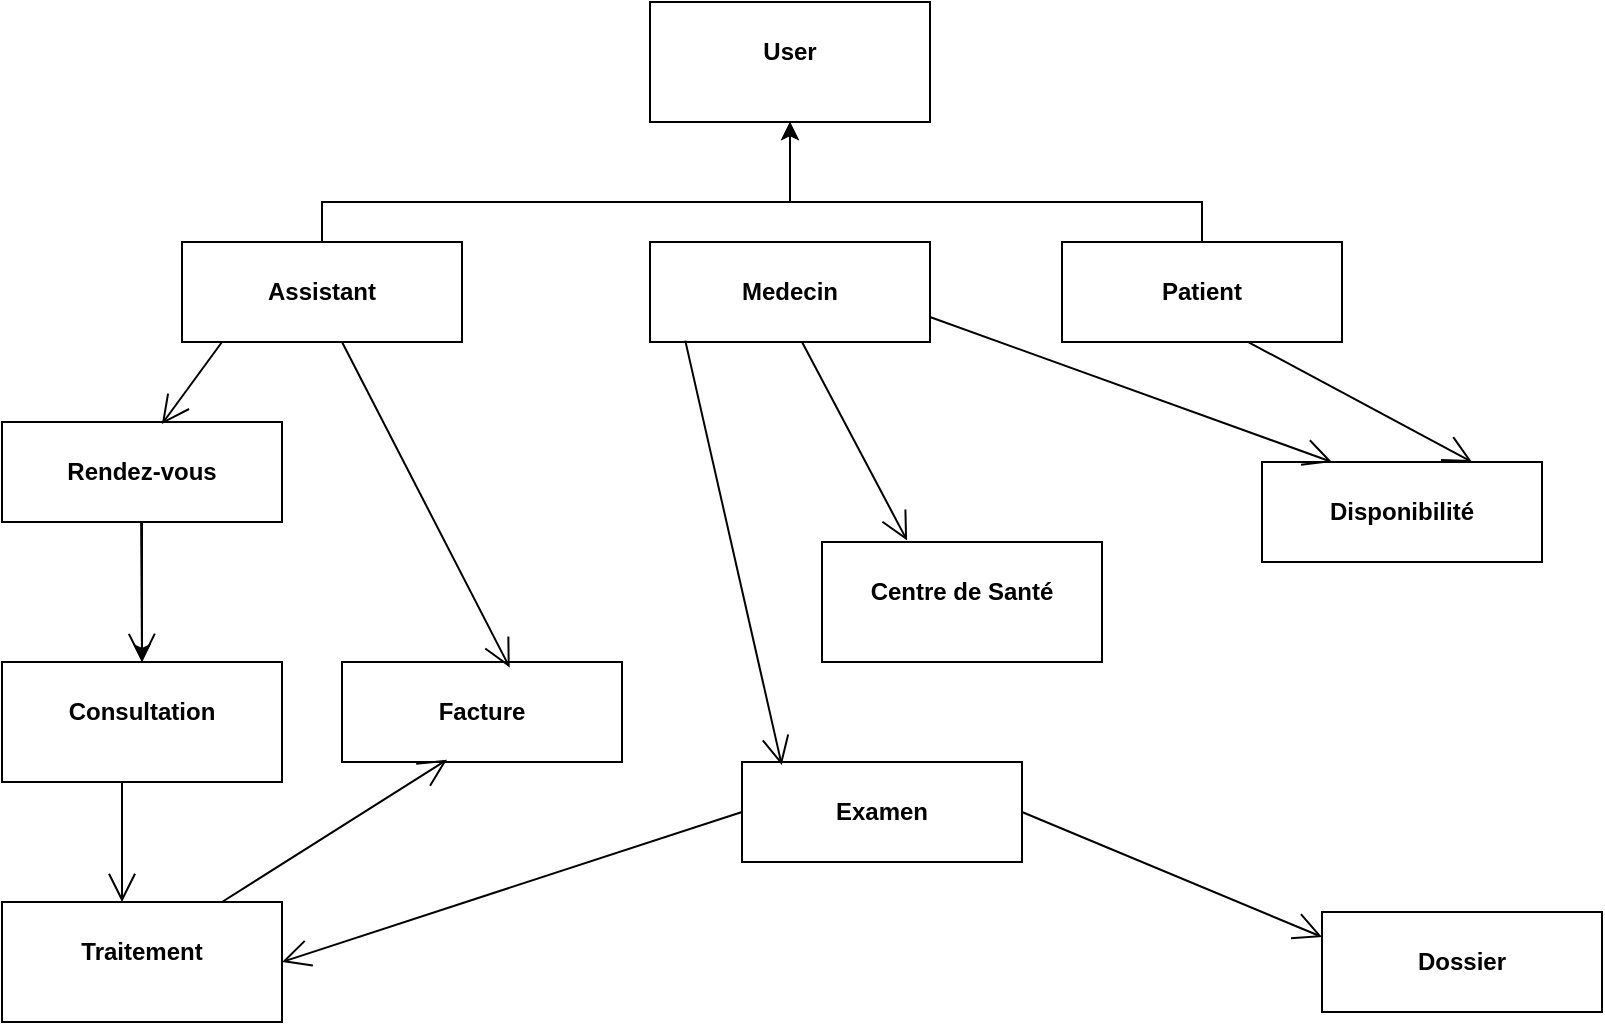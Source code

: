 <mxfile version="21.6.5" type="github">
  <diagram id="C5RBs43oDa-KdzZeNtuy" name="Page-1">
    <mxGraphModel dx="1247" dy="692" grid="1" gridSize="10" guides="1" tooltips="1" connect="1" arrows="1" fold="1" page="1" pageScale="1" pageWidth="827" pageHeight="1169" math="0" shadow="0">
      <root>
        <mxCell id="WIyWlLk6GJQsqaUBKTNV-0" />
        <mxCell id="WIyWlLk6GJQsqaUBKTNV-1" parent="WIyWlLk6GJQsqaUBKTNV-0" />
        <mxCell id="rJWTBEVnYrSjvgiZxE-D-30" value="&lt;p style=&quot;margin:0px;margin-top:4px;text-align:center;&quot;&gt;&lt;br&gt;&lt;b&gt;User&lt;/b&gt;&lt;/p&gt;" style="verticalAlign=top;align=left;overflow=fill;fontSize=12;fontFamily=Helvetica;html=1;whiteSpace=wrap;" vertex="1" parent="WIyWlLk6GJQsqaUBKTNV-1">
          <mxGeometry x="344" y="30" width="140" height="60" as="geometry" />
        </mxCell>
        <mxCell id="rJWTBEVnYrSjvgiZxE-D-46" style="edgeStyle=orthogonalEdgeStyle;rounded=0;orthogonalLoop=1;jettySize=auto;html=1;entryX=0.5;entryY=1;entryDx=0;entryDy=0;" edge="1" parent="WIyWlLk6GJQsqaUBKTNV-1" source="rJWTBEVnYrSjvgiZxE-D-31" target="rJWTBEVnYrSjvgiZxE-D-30">
          <mxGeometry relative="1" as="geometry">
            <Array as="points">
              <mxPoint x="180" y="130" />
              <mxPoint x="414" y="130" />
            </Array>
          </mxGeometry>
        </mxCell>
        <mxCell id="rJWTBEVnYrSjvgiZxE-D-31" value="&lt;p style=&quot;margin:0px;margin-top:4px;text-align:center;&quot;&gt;&lt;br&gt;&lt;b&gt;Assistant&lt;/b&gt;&lt;/p&gt;" style="verticalAlign=top;align=left;overflow=fill;fontSize=12;fontFamily=Helvetica;html=1;whiteSpace=wrap;" vertex="1" parent="WIyWlLk6GJQsqaUBKTNV-1">
          <mxGeometry x="110" y="150" width="140" height="50" as="geometry" />
        </mxCell>
        <mxCell id="rJWTBEVnYrSjvgiZxE-D-34" value="&lt;p style=&quot;margin:0px;margin-top:4px;text-align:center;&quot;&gt;&lt;br&gt;&lt;b&gt;Patient&lt;/b&gt;&lt;/p&gt;" style="verticalAlign=top;align=left;overflow=fill;fontSize=12;fontFamily=Helvetica;html=1;whiteSpace=wrap;" vertex="1" parent="WIyWlLk6GJQsqaUBKTNV-1">
          <mxGeometry x="550" y="150" width="140" height="50" as="geometry" />
        </mxCell>
        <mxCell id="rJWTBEVnYrSjvgiZxE-D-35" value="&lt;p style=&quot;margin:0px;margin-top:4px;text-align:center;&quot;&gt;&lt;br&gt;&lt;b&gt;Examen&lt;/b&gt;&lt;/p&gt;" style="verticalAlign=top;align=left;overflow=fill;fontSize=12;fontFamily=Helvetica;html=1;whiteSpace=wrap;" vertex="1" parent="WIyWlLk6GJQsqaUBKTNV-1">
          <mxGeometry x="390" y="410" width="140" height="50" as="geometry" />
        </mxCell>
        <mxCell id="rJWTBEVnYrSjvgiZxE-D-36" value="&lt;p style=&quot;margin:0px;margin-top:4px;text-align:center;&quot;&gt;&lt;br&gt;&lt;b&gt;Dossier&lt;/b&gt;&lt;/p&gt;" style="verticalAlign=top;align=left;overflow=fill;fontSize=12;fontFamily=Helvetica;html=1;whiteSpace=wrap;" vertex="1" parent="WIyWlLk6GJQsqaUBKTNV-1">
          <mxGeometry x="680" y="485" width="140" height="50" as="geometry" />
        </mxCell>
        <mxCell id="rJWTBEVnYrSjvgiZxE-D-37" value="&lt;p style=&quot;margin:0px;margin-top:4px;text-align:center;&quot;&gt;&lt;br&gt;&lt;b&gt;Facture&lt;/b&gt;&lt;/p&gt;" style="verticalAlign=top;align=left;overflow=fill;fontSize=12;fontFamily=Helvetica;html=1;whiteSpace=wrap;" vertex="1" parent="WIyWlLk6GJQsqaUBKTNV-1">
          <mxGeometry x="190" y="360" width="140" height="50" as="geometry" />
        </mxCell>
        <mxCell id="rJWTBEVnYrSjvgiZxE-D-39" value="&lt;p style=&quot;margin:0px;margin-top:4px;text-align:center;&quot;&gt;&lt;br&gt;&lt;b&gt;Consultation&lt;/b&gt;&lt;/p&gt;" style="verticalAlign=top;align=left;overflow=fill;fontSize=12;fontFamily=Helvetica;html=1;whiteSpace=wrap;" vertex="1" parent="WIyWlLk6GJQsqaUBKTNV-1">
          <mxGeometry x="20" y="360" width="140" height="60" as="geometry" />
        </mxCell>
        <mxCell id="rJWTBEVnYrSjvgiZxE-D-40" value="&lt;p style=&quot;margin:0px;margin-top:4px;text-align:center;&quot;&gt;&lt;br&gt;&lt;b&gt;Centre de Santé&lt;/b&gt;&lt;/p&gt;" style="verticalAlign=top;align=left;overflow=fill;fontSize=12;fontFamily=Helvetica;html=1;whiteSpace=wrap;" vertex="1" parent="WIyWlLk6GJQsqaUBKTNV-1">
          <mxGeometry x="430" y="300" width="140" height="60" as="geometry" />
        </mxCell>
        <mxCell id="rJWTBEVnYrSjvgiZxE-D-41" value="&lt;p style=&quot;margin:0px;margin-top:4px;text-align:center;&quot;&gt;&lt;br&gt;&lt;b&gt;Disponibilité&lt;/b&gt;&lt;/p&gt;" style="verticalAlign=top;align=left;overflow=fill;fontSize=12;fontFamily=Helvetica;html=1;whiteSpace=wrap;" vertex="1" parent="WIyWlLk6GJQsqaUBKTNV-1">
          <mxGeometry x="650" y="260" width="140" height="50" as="geometry" />
        </mxCell>
        <mxCell id="rJWTBEVnYrSjvgiZxE-D-47" style="edgeStyle=orthogonalEdgeStyle;rounded=0;orthogonalLoop=1;jettySize=auto;html=1;entryX=0.5;entryY=1;entryDx=0;entryDy=0;exitX=0.5;exitY=0;exitDx=0;exitDy=0;" edge="1" parent="WIyWlLk6GJQsqaUBKTNV-1" source="rJWTBEVnYrSjvgiZxE-D-34" target="rJWTBEVnYrSjvgiZxE-D-30">
          <mxGeometry relative="1" as="geometry">
            <mxPoint x="620" y="140" as="sourcePoint" />
            <mxPoint x="424" y="100" as="targetPoint" />
            <Array as="points">
              <mxPoint x="620" y="130" />
              <mxPoint x="414" y="130" />
            </Array>
          </mxGeometry>
        </mxCell>
        <mxCell id="rJWTBEVnYrSjvgiZxE-D-32" value="&lt;p style=&quot;margin:0px;margin-top:4px;text-align:center;&quot;&gt;&lt;br&gt;&lt;b&gt;Medecin&lt;/b&gt;&lt;/p&gt;" style="verticalAlign=top;align=left;overflow=fill;fontSize=12;fontFamily=Helvetica;html=1;whiteSpace=wrap;" vertex="1" parent="WIyWlLk6GJQsqaUBKTNV-1">
          <mxGeometry x="344" y="150" width="140" height="50" as="geometry" />
        </mxCell>
        <mxCell id="rJWTBEVnYrSjvgiZxE-D-61" value="" style="edgeStyle=orthogonalEdgeStyle;rounded=0;orthogonalLoop=1;jettySize=auto;html=1;" edge="1" parent="WIyWlLk6GJQsqaUBKTNV-1" source="rJWTBEVnYrSjvgiZxE-D-48" target="rJWTBEVnYrSjvgiZxE-D-39">
          <mxGeometry relative="1" as="geometry" />
        </mxCell>
        <mxCell id="rJWTBEVnYrSjvgiZxE-D-48" value="&lt;p style=&quot;margin:0px;margin-top:4px;text-align:center;&quot;&gt;&lt;br&gt;&lt;b&gt;Rendez-vous&lt;/b&gt;&lt;/p&gt;" style="verticalAlign=top;align=left;overflow=fill;fontSize=12;fontFamily=Helvetica;html=1;whiteSpace=wrap;" vertex="1" parent="WIyWlLk6GJQsqaUBKTNV-1">
          <mxGeometry x="20" y="240" width="140" height="50" as="geometry" />
        </mxCell>
        <mxCell id="rJWTBEVnYrSjvgiZxE-D-49" value="" style="endArrow=open;endFill=1;endSize=12;html=1;rounded=0;exitX=1;exitY=0.5;exitDx=0;exitDy=0;entryX=0;entryY=0.25;entryDx=0;entryDy=0;" edge="1" parent="WIyWlLk6GJQsqaUBKTNV-1" source="rJWTBEVnYrSjvgiZxE-D-35" target="rJWTBEVnYrSjvgiZxE-D-36">
          <mxGeometry width="160" relative="1" as="geometry">
            <mxPoint x="560" y="380" as="sourcePoint" />
            <mxPoint x="680" y="375" as="targetPoint" />
          </mxGeometry>
        </mxCell>
        <mxCell id="rJWTBEVnYrSjvgiZxE-D-50" value="" style="endArrow=open;endFill=1;endSize=12;html=1;rounded=0;entryX=0.75;entryY=0;entryDx=0;entryDy=0;exitX=0.667;exitY=1.003;exitDx=0;exitDy=0;exitPerimeter=0;" edge="1" parent="WIyWlLk6GJQsqaUBKTNV-1" source="rJWTBEVnYrSjvgiZxE-D-34" target="rJWTBEVnYrSjvgiZxE-D-41">
          <mxGeometry width="160" relative="1" as="geometry">
            <mxPoint x="590" y="200" as="sourcePoint" />
            <mxPoint x="530" y="260" as="targetPoint" />
          </mxGeometry>
        </mxCell>
        <mxCell id="rJWTBEVnYrSjvgiZxE-D-51" value="" style="endArrow=open;endFill=1;endSize=12;html=1;rounded=0;entryX=0.25;entryY=0;entryDx=0;entryDy=0;exitX=1;exitY=0.75;exitDx=0;exitDy=0;" edge="1" parent="WIyWlLk6GJQsqaUBKTNV-1" source="rJWTBEVnYrSjvgiZxE-D-32" target="rJWTBEVnYrSjvgiZxE-D-41">
          <mxGeometry width="160" relative="1" as="geometry">
            <mxPoint x="370" y="200" as="sourcePoint" />
            <mxPoint x="530" y="200" as="targetPoint" />
          </mxGeometry>
        </mxCell>
        <mxCell id="rJWTBEVnYrSjvgiZxE-D-56" value="" style="endArrow=open;endFill=1;endSize=12;html=1;rounded=0;entryX=0.304;entryY=-0.012;entryDx=0;entryDy=0;entryPerimeter=0;" edge="1" parent="WIyWlLk6GJQsqaUBKTNV-1" target="rJWTBEVnYrSjvgiZxE-D-40">
          <mxGeometry width="160" relative="1" as="geometry">
            <mxPoint x="420" y="200" as="sourcePoint" />
            <mxPoint x="430" y="284.57" as="targetPoint" />
          </mxGeometry>
        </mxCell>
        <mxCell id="rJWTBEVnYrSjvgiZxE-D-57" value="" style="endArrow=open;endFill=1;endSize=12;html=1;rounded=0;" edge="1" parent="WIyWlLk6GJQsqaUBKTNV-1">
          <mxGeometry width="160" relative="1" as="geometry">
            <mxPoint x="89.57" y="290" as="sourcePoint" />
            <mxPoint x="90" y="360" as="targetPoint" />
          </mxGeometry>
        </mxCell>
        <mxCell id="rJWTBEVnYrSjvgiZxE-D-58" value="" style="endArrow=open;endFill=1;endSize=12;html=1;rounded=0;entryX=0.599;entryY=0.056;entryDx=0;entryDy=0;entryPerimeter=0;" edge="1" parent="WIyWlLk6GJQsqaUBKTNV-1" target="rJWTBEVnYrSjvgiZxE-D-37">
          <mxGeometry width="160" relative="1" as="geometry">
            <mxPoint x="190" y="200" as="sourcePoint" />
            <mxPoint x="350" y="200" as="targetPoint" />
          </mxGeometry>
        </mxCell>
        <mxCell id="rJWTBEVnYrSjvgiZxE-D-59" value="" style="endArrow=open;endFill=1;endSize=12;html=1;rounded=0;entryX=0.571;entryY=0.021;entryDx=0;entryDy=0;entryPerimeter=0;" edge="1" parent="WIyWlLk6GJQsqaUBKTNV-1" target="rJWTBEVnYrSjvgiZxE-D-48">
          <mxGeometry width="160" relative="1" as="geometry">
            <mxPoint x="130" y="200" as="sourcePoint" />
            <mxPoint x="290" y="200" as="targetPoint" />
          </mxGeometry>
        </mxCell>
        <mxCell id="rJWTBEVnYrSjvgiZxE-D-60" value="&lt;p style=&quot;margin:0px;margin-top:4px;text-align:center;&quot;&gt;&lt;br&gt;&lt;b&gt;Traitement&lt;/b&gt;&lt;/p&gt;" style="verticalAlign=top;align=left;overflow=fill;fontSize=12;fontFamily=Helvetica;html=1;whiteSpace=wrap;" vertex="1" parent="WIyWlLk6GJQsqaUBKTNV-1">
          <mxGeometry x="20" y="480" width="140" height="60" as="geometry" />
        </mxCell>
        <mxCell id="rJWTBEVnYrSjvgiZxE-D-62" value="" style="endArrow=open;endFill=1;endSize=12;html=1;rounded=0;" edge="1" parent="WIyWlLk6GJQsqaUBKTNV-1">
          <mxGeometry width="160" relative="1" as="geometry">
            <mxPoint x="80" y="420" as="sourcePoint" />
            <mxPoint x="80" y="480" as="targetPoint" />
          </mxGeometry>
        </mxCell>
        <mxCell id="rJWTBEVnYrSjvgiZxE-D-63" value="" style="endArrow=open;endFill=1;endSize=12;html=1;rounded=0;entryX=0.375;entryY=0.977;entryDx=0;entryDy=0;entryPerimeter=0;" edge="1" parent="WIyWlLk6GJQsqaUBKTNV-1" target="rJWTBEVnYrSjvgiZxE-D-37">
          <mxGeometry width="160" relative="1" as="geometry">
            <mxPoint x="130" y="480" as="sourcePoint" />
            <mxPoint x="130" y="540" as="targetPoint" />
          </mxGeometry>
        </mxCell>
        <mxCell id="rJWTBEVnYrSjvgiZxE-D-64" value="" style="endArrow=open;endFill=1;endSize=12;html=1;rounded=0;exitX=0.126;exitY=0.986;exitDx=0;exitDy=0;exitPerimeter=0;entryX=0.142;entryY=0.03;entryDx=0;entryDy=0;entryPerimeter=0;" edge="1" parent="WIyWlLk6GJQsqaUBKTNV-1" source="rJWTBEVnYrSjvgiZxE-D-32" target="rJWTBEVnYrSjvgiZxE-D-35">
          <mxGeometry width="160" relative="1" as="geometry">
            <mxPoint x="370" y="210" as="sourcePoint" />
            <mxPoint x="373" y="489" as="targetPoint" />
          </mxGeometry>
        </mxCell>
        <mxCell id="rJWTBEVnYrSjvgiZxE-D-66" value="" style="endArrow=open;endFill=1;endSize=12;html=1;rounded=0;exitX=0;exitY=0.5;exitDx=0;exitDy=0;entryX=1;entryY=0.5;entryDx=0;entryDy=0;" edge="1" parent="WIyWlLk6GJQsqaUBKTNV-1" source="rJWTBEVnYrSjvgiZxE-D-35" target="rJWTBEVnYrSjvgiZxE-D-60">
          <mxGeometry width="160" relative="1" as="geometry">
            <mxPoint x="390" y="410" as="sourcePoint" />
            <mxPoint x="438" y="623" as="targetPoint" />
          </mxGeometry>
        </mxCell>
      </root>
    </mxGraphModel>
  </diagram>
</mxfile>

